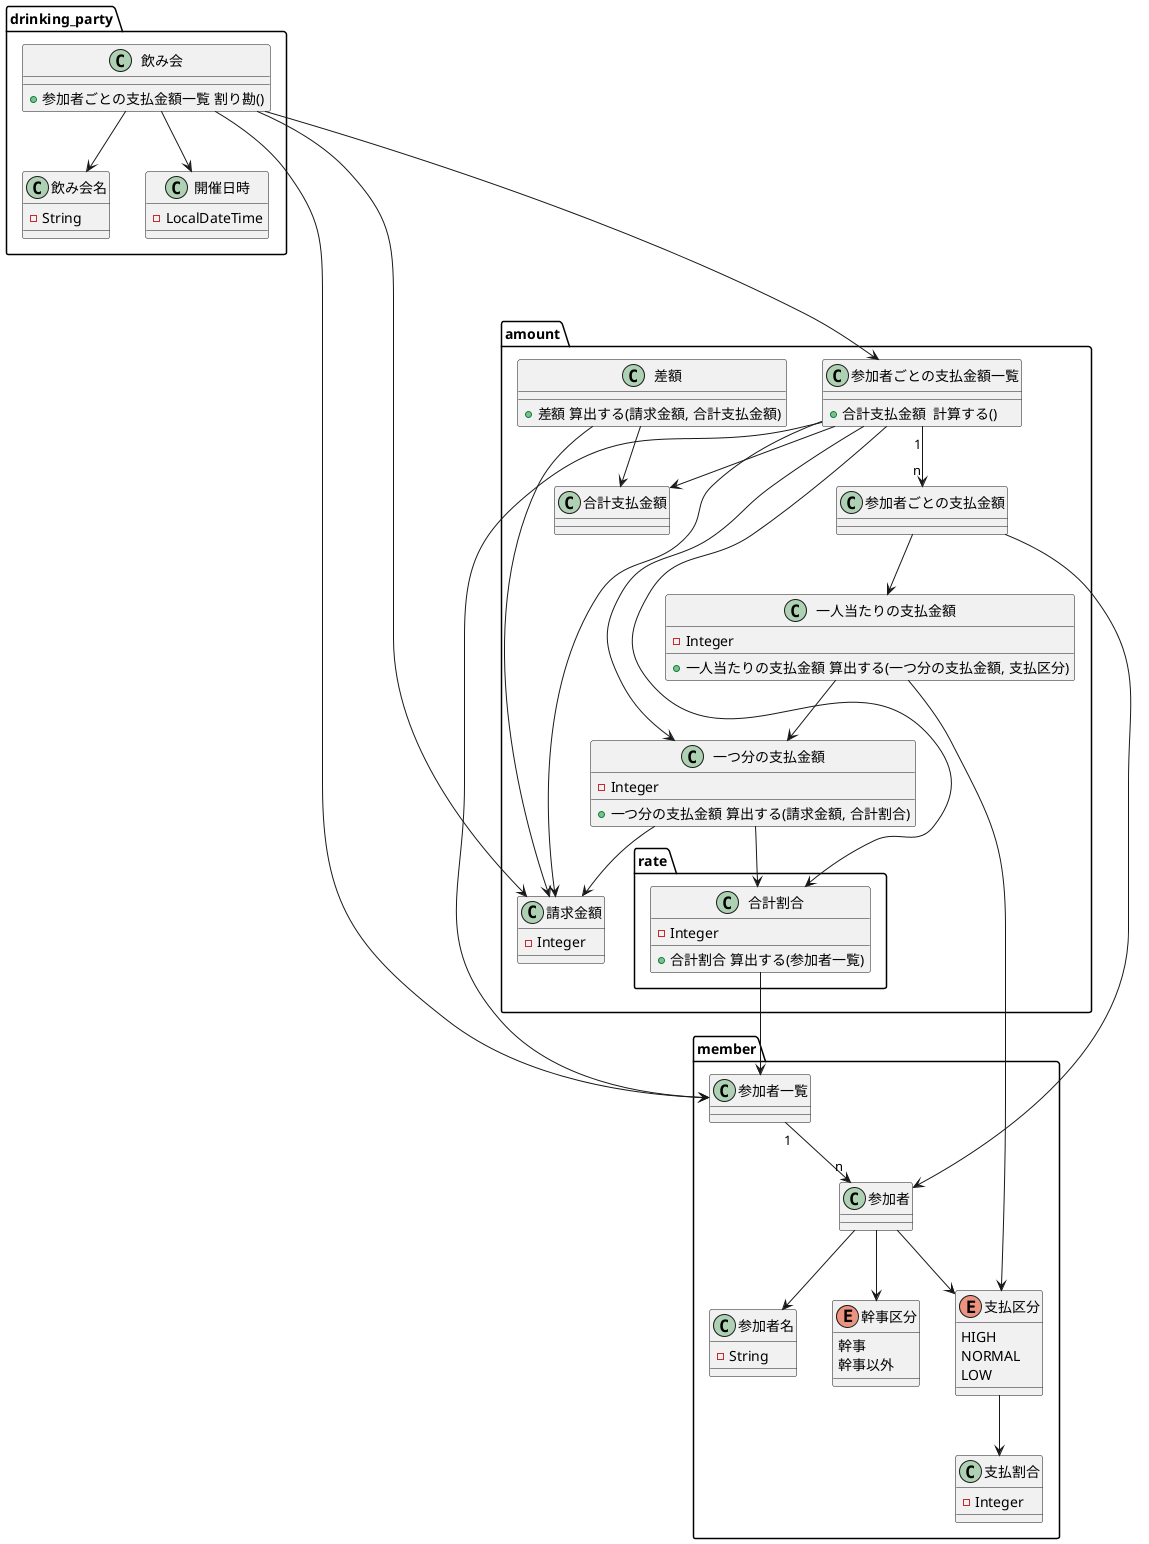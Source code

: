 @startuml

package drinking_party {
    class 飲み会 {
        + 参加者ごとの支払金額一覧 割り勘()
    }
    class 飲み会名 {
        - String
    }
    class 開催日時 {
        - LocalDateTime
    }

    飲み会 --> 飲み会名
    飲み会 --> 開催日時
}

package member {
    class 参加者名 {
        - String
    }
    enum 幹事区分 {
        幹事
        幹事以外
    }
    enum 支払区分 {
        HIGH
        NORMAL
        LOW
    }
    class 支払割合 {
        - Integer
    }

    参加者一覧 "1" --> "n" 参加者
    参加者 --> 参加者名
    参加者 --> 幹事区分
    参加者 --> 支払区分
    支払区分 --> 支払割合
}

package amount {
    class 請求金額 {
        - Integer
    }
    class 一つ分の支払金額 {
        - Integer
        + 一つ分の支払金額 算出する(請求金額, 合計割合)
    }
    class 一人当たりの支払金額 {
        - Integer
        + 一人当たりの支払金額 算出する(一つ分の支払金額, 支払区分)
    }
    package rate {
        class 合計割合 {
            - Integer
            + 合計割合 算出する(参加者一覧)
        }
    }
    class 参加者ごとの支払金額 {
    }
    class 参加者ごとの支払金額一覧 {
        + 合計支払金額  計算する()
    }
    class 合計支払金額 {
    }
    class 差額 {
        + 差額 算出する(請求金額, 合計支払金額)
    }

    一つ分の支払金額 --> 請求金額
    参加者ごとの支払金額 --> 一人当たりの支払金額
    参加者ごとの支払金額一覧 "1" --> "n" 参加者ごとの支払金額
    参加者ごとの支払金額一覧 --> 合計支払金額
    差額 --> 請求金額
    差額 --> 合計支払金額
}

飲み会 --> 請求金額
飲み会 ----> 参加者ごとの支払金額一覧
飲み会 --> 参加者一覧

一つ分の支払金額 --> 合計割合
合計割合 --> 参加者一覧

参加者ごとの支払金額一覧 --> 参加者一覧
参加者ごとの支払金額一覧 --> 請求金額
参加者ごとの支払金額一覧 --> 一つ分の支払金額
参加者ごとの支払金額一覧 --> 合計割合



一人当たりの支払金額 --> 一つ分の支払金額
一人当たりの支払金額 --> 支払区分

参加者ごとの支払金額 --> 参加者

@enduml